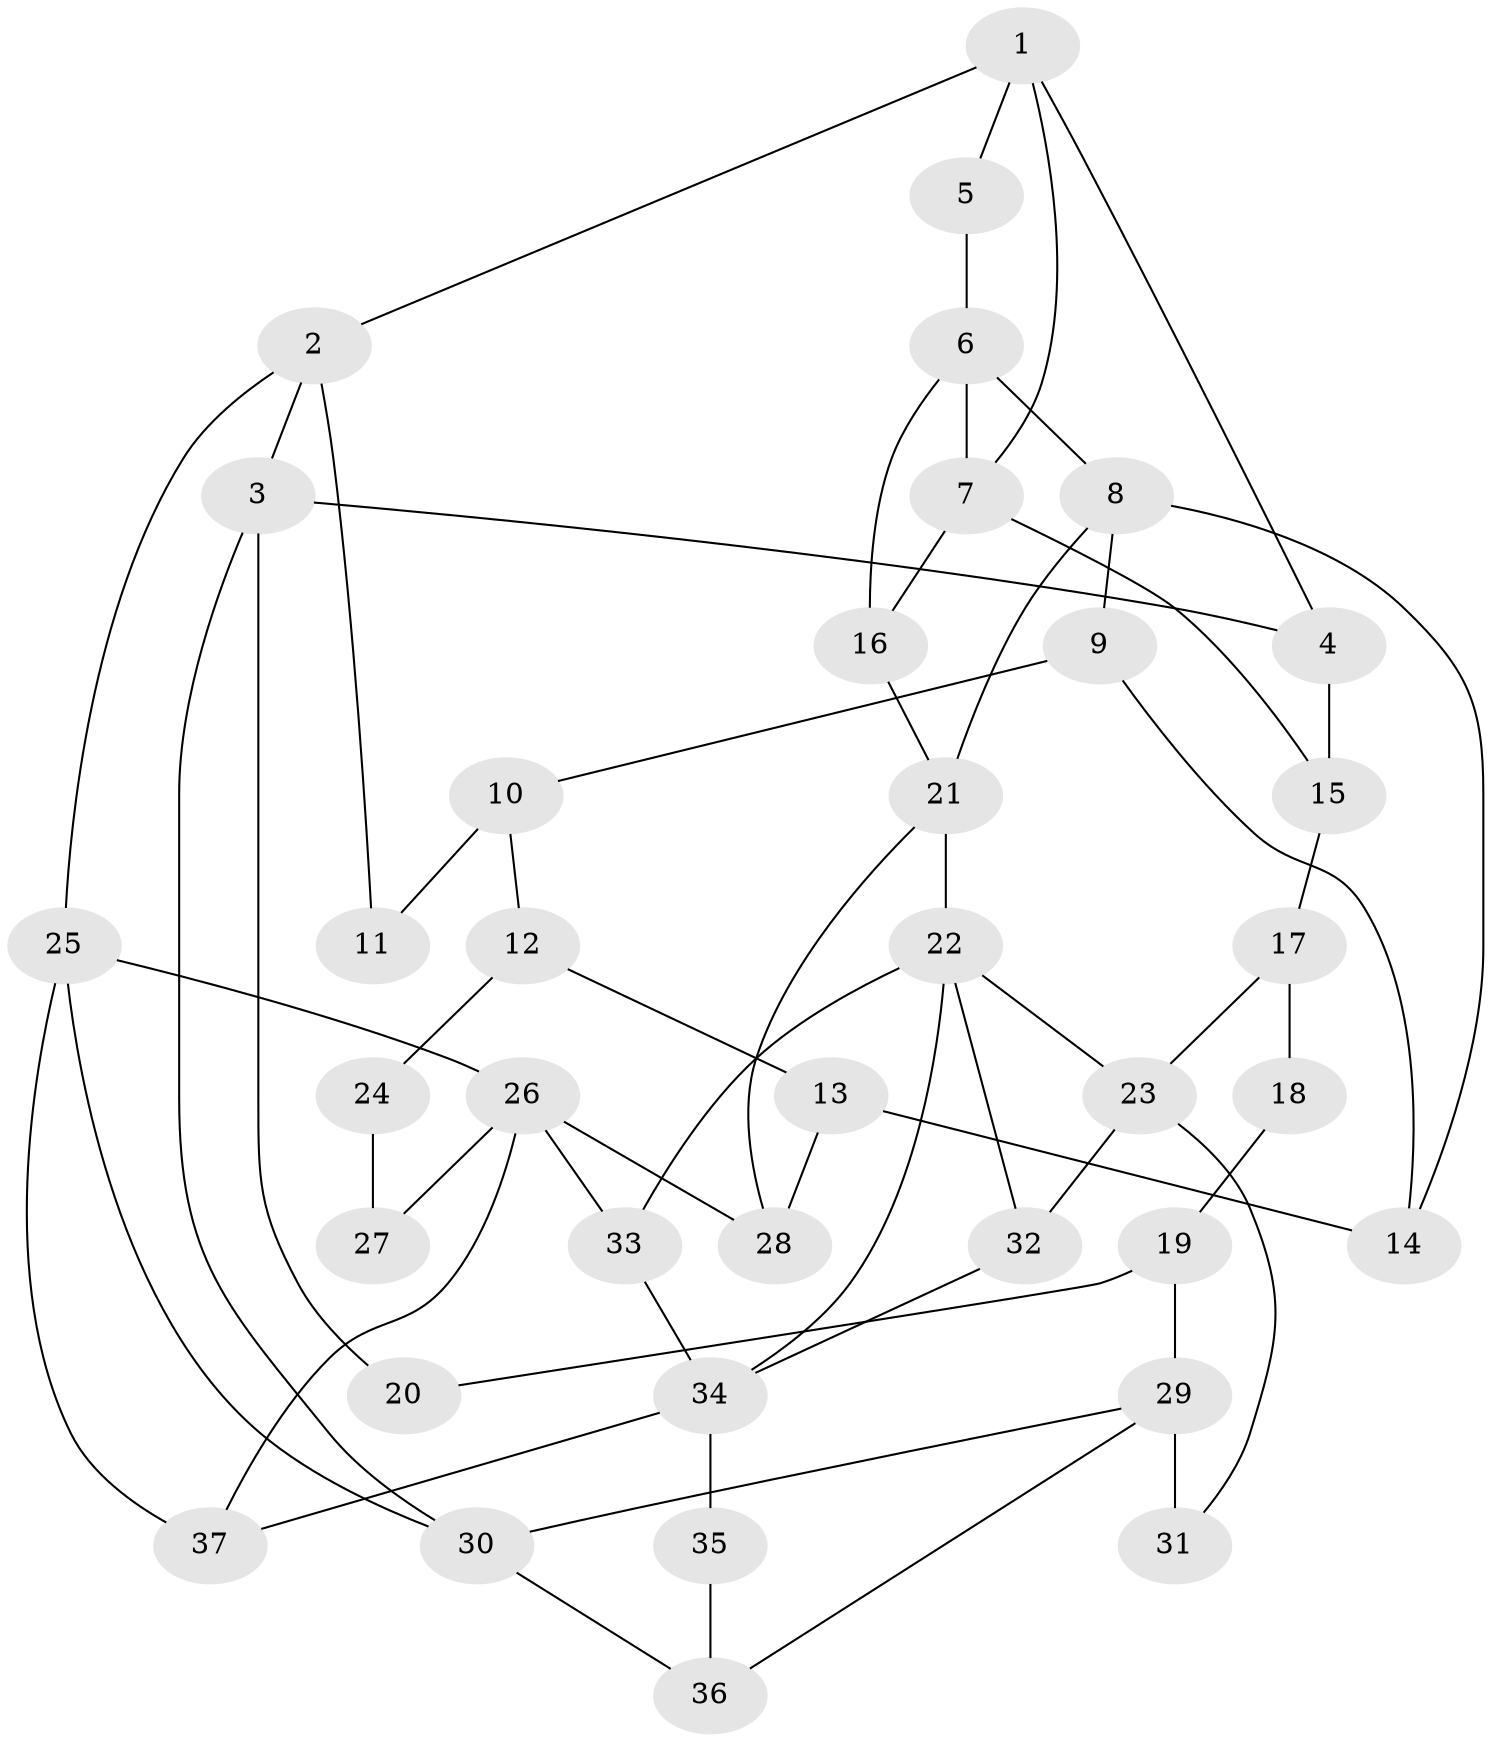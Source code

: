 // original degree distribution, {3: 0.05405405405405406, 4: 0.21621621621621623, 6: 0.24324324324324326, 5: 0.4864864864864865}
// Generated by graph-tools (version 1.1) at 2025/38/03/09/25 02:38:25]
// undirected, 37 vertices, 60 edges
graph export_dot {
graph [start="1"]
  node [color=gray90,style=filled];
  1;
  2;
  3;
  4;
  5;
  6;
  7;
  8;
  9;
  10;
  11;
  12;
  13;
  14;
  15;
  16;
  17;
  18;
  19;
  20;
  21;
  22;
  23;
  24;
  25;
  26;
  27;
  28;
  29;
  30;
  31;
  32;
  33;
  34;
  35;
  36;
  37;
  1 -- 2 [weight=1.0];
  1 -- 4 [weight=1.0];
  1 -- 5 [weight=1.0];
  1 -- 7 [weight=1.0];
  2 -- 3 [weight=1.0];
  2 -- 11 [weight=1.0];
  2 -- 25 [weight=1.0];
  3 -- 4 [weight=1.0];
  3 -- 20 [weight=2.0];
  3 -- 30 [weight=1.0];
  4 -- 15 [weight=1.0];
  5 -- 6 [weight=2.0];
  6 -- 7 [weight=1.0];
  6 -- 8 [weight=2.0];
  6 -- 16 [weight=1.0];
  7 -- 15 [weight=1.0];
  7 -- 16 [weight=1.0];
  8 -- 9 [weight=1.0];
  8 -- 14 [weight=1.0];
  8 -- 21 [weight=1.0];
  9 -- 10 [weight=1.0];
  9 -- 14 [weight=1.0];
  10 -- 11 [weight=2.0];
  10 -- 12 [weight=1.0];
  12 -- 13 [weight=1.0];
  12 -- 24 [weight=2.0];
  13 -- 14 [weight=1.0];
  13 -- 28 [weight=1.0];
  15 -- 17 [weight=2.0];
  16 -- 21 [weight=1.0];
  17 -- 18 [weight=2.0];
  17 -- 23 [weight=2.0];
  18 -- 19 [weight=2.0];
  19 -- 20 [weight=1.0];
  19 -- 29 [weight=2.0];
  21 -- 22 [weight=2.0];
  21 -- 28 [weight=1.0];
  22 -- 23 [weight=1.0];
  22 -- 32 [weight=1.0];
  22 -- 33 [weight=1.0];
  22 -- 34 [weight=1.0];
  23 -- 31 [weight=1.0];
  23 -- 32 [weight=1.0];
  24 -- 27 [weight=1.0];
  25 -- 26 [weight=1.0];
  25 -- 30 [weight=1.0];
  25 -- 37 [weight=1.0];
  26 -- 27 [weight=2.0];
  26 -- 28 [weight=1.0];
  26 -- 33 [weight=1.0];
  26 -- 37 [weight=1.0];
  29 -- 30 [weight=1.0];
  29 -- 31 [weight=2.0];
  29 -- 36 [weight=1.0];
  30 -- 36 [weight=1.0];
  32 -- 34 [weight=1.0];
  33 -- 34 [weight=1.0];
  34 -- 35 [weight=2.0];
  34 -- 37 [weight=1.0];
  35 -- 36 [weight=1.0];
}
